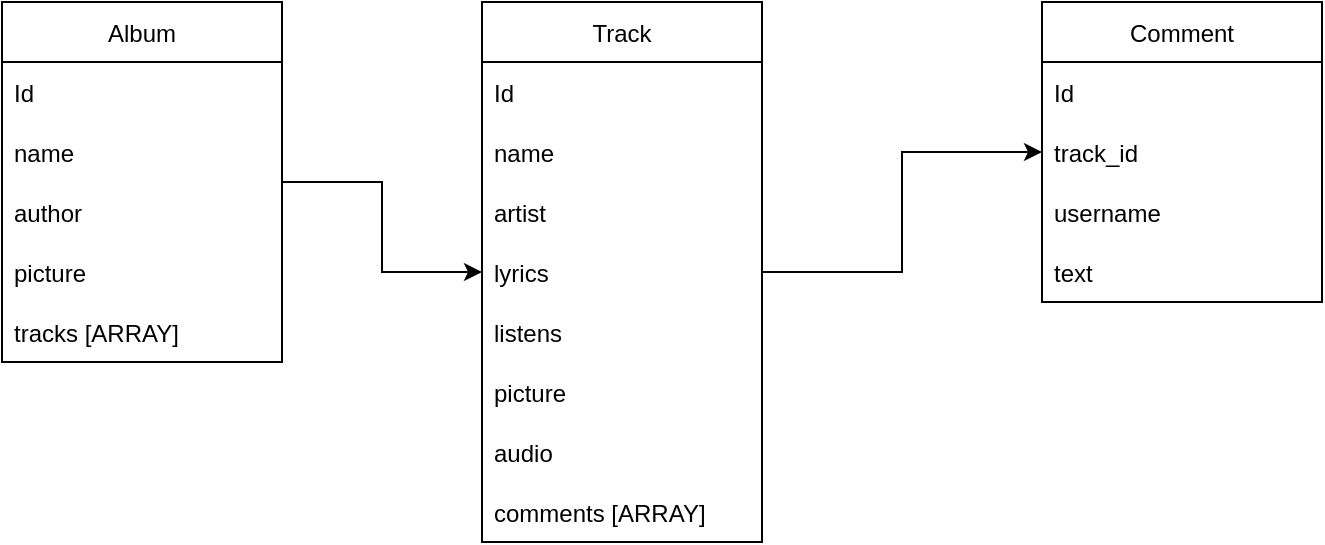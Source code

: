 <mxfile version="18.0.2" type="device"><diagram id="MhYbtHs38ubUYZ33paPm" name="Page-1"><mxGraphModel dx="1038" dy="579" grid="1" gridSize="10" guides="1" tooltips="1" connect="1" arrows="1" fold="1" page="1" pageScale="1" pageWidth="827" pageHeight="1169" math="0" shadow="0"><root><mxCell id="0"/><mxCell id="1" parent="0"/><mxCell id="MwDL_VNy-612PartpMdu-50" style="edgeStyle=orthogonalEdgeStyle;rounded=0;orthogonalLoop=1;jettySize=auto;html=1;" edge="1" parent="1" source="MwDL_VNy-612PartpMdu-24" target="MwDL_VNy-612PartpMdu-28"><mxGeometry relative="1" as="geometry"/></mxCell><mxCell id="MwDL_VNy-612PartpMdu-24" value="Track" style="swimlane;fontStyle=0;childLayout=stackLayout;horizontal=1;startSize=30;horizontalStack=0;resizeParent=1;resizeParentMax=0;resizeLast=0;collapsible=1;marginBottom=0;" vertex="1" parent="1"><mxGeometry x="320" y="40" width="140" height="270" as="geometry"/></mxCell><mxCell id="MwDL_VNy-612PartpMdu-25" value="Id" style="text;strokeColor=none;fillColor=none;align=left;verticalAlign=middle;spacingLeft=4;spacingRight=4;overflow=hidden;points=[[0,0.5],[1,0.5]];portConstraint=eastwest;rotatable=0;" vertex="1" parent="MwDL_VNy-612PartpMdu-24"><mxGeometry y="30" width="140" height="30" as="geometry"/></mxCell><mxCell id="MwDL_VNy-612PartpMdu-26" value="name" style="text;strokeColor=none;fillColor=none;align=left;verticalAlign=middle;spacingLeft=4;spacingRight=4;overflow=hidden;points=[[0,0.5],[1,0.5]];portConstraint=eastwest;rotatable=0;" vertex="1" parent="MwDL_VNy-612PartpMdu-24"><mxGeometry y="60" width="140" height="30" as="geometry"/></mxCell><mxCell id="MwDL_VNy-612PartpMdu-27" value="artist" style="text;strokeColor=none;fillColor=none;align=left;verticalAlign=middle;spacingLeft=4;spacingRight=4;overflow=hidden;points=[[0,0.5],[1,0.5]];portConstraint=eastwest;rotatable=0;" vertex="1" parent="MwDL_VNy-612PartpMdu-24"><mxGeometry y="90" width="140" height="30" as="geometry"/></mxCell><mxCell id="MwDL_VNy-612PartpMdu-37" value="lyrics" style="text;strokeColor=none;fillColor=none;align=left;verticalAlign=middle;spacingLeft=4;spacingRight=4;overflow=hidden;points=[[0,0.5],[1,0.5]];portConstraint=eastwest;rotatable=0;" vertex="1" parent="MwDL_VNy-612PartpMdu-24"><mxGeometry y="120" width="140" height="30" as="geometry"/></mxCell><mxCell id="MwDL_VNy-612PartpMdu-38" value="listens" style="text;strokeColor=none;fillColor=none;align=left;verticalAlign=middle;spacingLeft=4;spacingRight=4;overflow=hidden;points=[[0,0.5],[1,0.5]];portConstraint=eastwest;rotatable=0;" vertex="1" parent="MwDL_VNy-612PartpMdu-24"><mxGeometry y="150" width="140" height="30" as="geometry"/></mxCell><mxCell id="MwDL_VNy-612PartpMdu-39" value="picture" style="text;strokeColor=none;fillColor=none;align=left;verticalAlign=middle;spacingLeft=4;spacingRight=4;overflow=hidden;points=[[0,0.5],[1,0.5]];portConstraint=eastwest;rotatable=0;" vertex="1" parent="MwDL_VNy-612PartpMdu-24"><mxGeometry y="180" width="140" height="30" as="geometry"/></mxCell><mxCell id="MwDL_VNy-612PartpMdu-40" value="audio" style="text;strokeColor=none;fillColor=none;align=left;verticalAlign=middle;spacingLeft=4;spacingRight=4;overflow=hidden;points=[[0,0.5],[1,0.5]];portConstraint=eastwest;rotatable=0;" vertex="1" parent="MwDL_VNy-612PartpMdu-24"><mxGeometry y="210" width="140" height="30" as="geometry"/></mxCell><mxCell id="MwDL_VNy-612PartpMdu-41" value="comments [ARRAY]" style="text;strokeColor=none;fillColor=none;align=left;verticalAlign=middle;spacingLeft=4;spacingRight=4;overflow=hidden;points=[[0,0.5],[1,0.5]];portConstraint=eastwest;rotatable=0;" vertex="1" parent="MwDL_VNy-612PartpMdu-24"><mxGeometry y="240" width="140" height="30" as="geometry"/></mxCell><mxCell id="MwDL_VNy-612PartpMdu-28" value="Comment" style="swimlane;fontStyle=0;childLayout=stackLayout;horizontal=1;startSize=30;horizontalStack=0;resizeParent=1;resizeParentMax=0;resizeLast=0;collapsible=1;marginBottom=0;" vertex="1" parent="1"><mxGeometry x="600" y="40" width="140" height="150" as="geometry"/></mxCell><mxCell id="MwDL_VNy-612PartpMdu-29" value="Id" style="text;strokeColor=none;fillColor=none;align=left;verticalAlign=middle;spacingLeft=4;spacingRight=4;overflow=hidden;points=[[0,0.5],[1,0.5]];portConstraint=eastwest;rotatable=0;" vertex="1" parent="MwDL_VNy-612PartpMdu-28"><mxGeometry y="30" width="140" height="30" as="geometry"/></mxCell><mxCell id="MwDL_VNy-612PartpMdu-30" value="track_id" style="text;strokeColor=none;fillColor=none;align=left;verticalAlign=middle;spacingLeft=4;spacingRight=4;overflow=hidden;points=[[0,0.5],[1,0.5]];portConstraint=eastwest;rotatable=0;" vertex="1" parent="MwDL_VNy-612PartpMdu-28"><mxGeometry y="60" width="140" height="30" as="geometry"/></mxCell><mxCell id="MwDL_VNy-612PartpMdu-31" value="username" style="text;strokeColor=none;fillColor=none;align=left;verticalAlign=middle;spacingLeft=4;spacingRight=4;overflow=hidden;points=[[0,0.5],[1,0.5]];portConstraint=eastwest;rotatable=0;" vertex="1" parent="MwDL_VNy-612PartpMdu-28"><mxGeometry y="90" width="140" height="30" as="geometry"/></mxCell><mxCell id="MwDL_VNy-612PartpMdu-44" value="text" style="text;strokeColor=none;fillColor=none;align=left;verticalAlign=middle;spacingLeft=4;spacingRight=4;overflow=hidden;points=[[0,0.5],[1,0.5]];portConstraint=eastwest;rotatable=0;" vertex="1" parent="MwDL_VNy-612PartpMdu-28"><mxGeometry y="120" width="140" height="30" as="geometry"/></mxCell><mxCell id="MwDL_VNy-612PartpMdu-51" style="edgeStyle=orthogonalEdgeStyle;rounded=0;orthogonalLoop=1;jettySize=auto;html=1;" edge="1" parent="1" source="MwDL_VNy-612PartpMdu-32" target="MwDL_VNy-612PartpMdu-24"><mxGeometry relative="1" as="geometry"/></mxCell><mxCell id="MwDL_VNy-612PartpMdu-32" value="Album" style="swimlane;fontStyle=0;childLayout=stackLayout;horizontal=1;startSize=30;horizontalStack=0;resizeParent=1;resizeParentMax=0;resizeLast=0;collapsible=1;marginBottom=0;" vertex="1" parent="1"><mxGeometry x="80" y="40" width="140" height="180" as="geometry"/></mxCell><mxCell id="MwDL_VNy-612PartpMdu-33" value="Id " style="text;strokeColor=none;fillColor=none;align=left;verticalAlign=middle;spacingLeft=4;spacingRight=4;overflow=hidden;points=[[0,0.5],[1,0.5]];portConstraint=eastwest;rotatable=0;" vertex="1" parent="MwDL_VNy-612PartpMdu-32"><mxGeometry y="30" width="140" height="30" as="geometry"/></mxCell><mxCell id="MwDL_VNy-612PartpMdu-34" value="name" style="text;strokeColor=none;fillColor=none;align=left;verticalAlign=middle;spacingLeft=4;spacingRight=4;overflow=hidden;points=[[0,0.5],[1,0.5]];portConstraint=eastwest;rotatable=0;" vertex="1" parent="MwDL_VNy-612PartpMdu-32"><mxGeometry y="60" width="140" height="30" as="geometry"/></mxCell><mxCell id="MwDL_VNy-612PartpMdu-35" value="author" style="text;strokeColor=none;fillColor=none;align=left;verticalAlign=middle;spacingLeft=4;spacingRight=4;overflow=hidden;points=[[0,0.5],[1,0.5]];portConstraint=eastwest;rotatable=0;" vertex="1" parent="MwDL_VNy-612PartpMdu-32"><mxGeometry y="90" width="140" height="30" as="geometry"/></mxCell><mxCell id="MwDL_VNy-612PartpMdu-42" value="picture" style="text;strokeColor=none;fillColor=none;align=left;verticalAlign=middle;spacingLeft=4;spacingRight=4;overflow=hidden;points=[[0,0.5],[1,0.5]];portConstraint=eastwest;rotatable=0;" vertex="1" parent="MwDL_VNy-612PartpMdu-32"><mxGeometry y="120" width="140" height="30" as="geometry"/></mxCell><mxCell id="MwDL_VNy-612PartpMdu-43" value="tracks [ARRAY]" style="text;strokeColor=none;fillColor=none;align=left;verticalAlign=middle;spacingLeft=4;spacingRight=4;overflow=hidden;points=[[0,0.5],[1,0.5]];portConstraint=eastwest;rotatable=0;" vertex="1" parent="MwDL_VNy-612PartpMdu-32"><mxGeometry y="150" width="140" height="30" as="geometry"/></mxCell></root></mxGraphModel></diagram></mxfile>